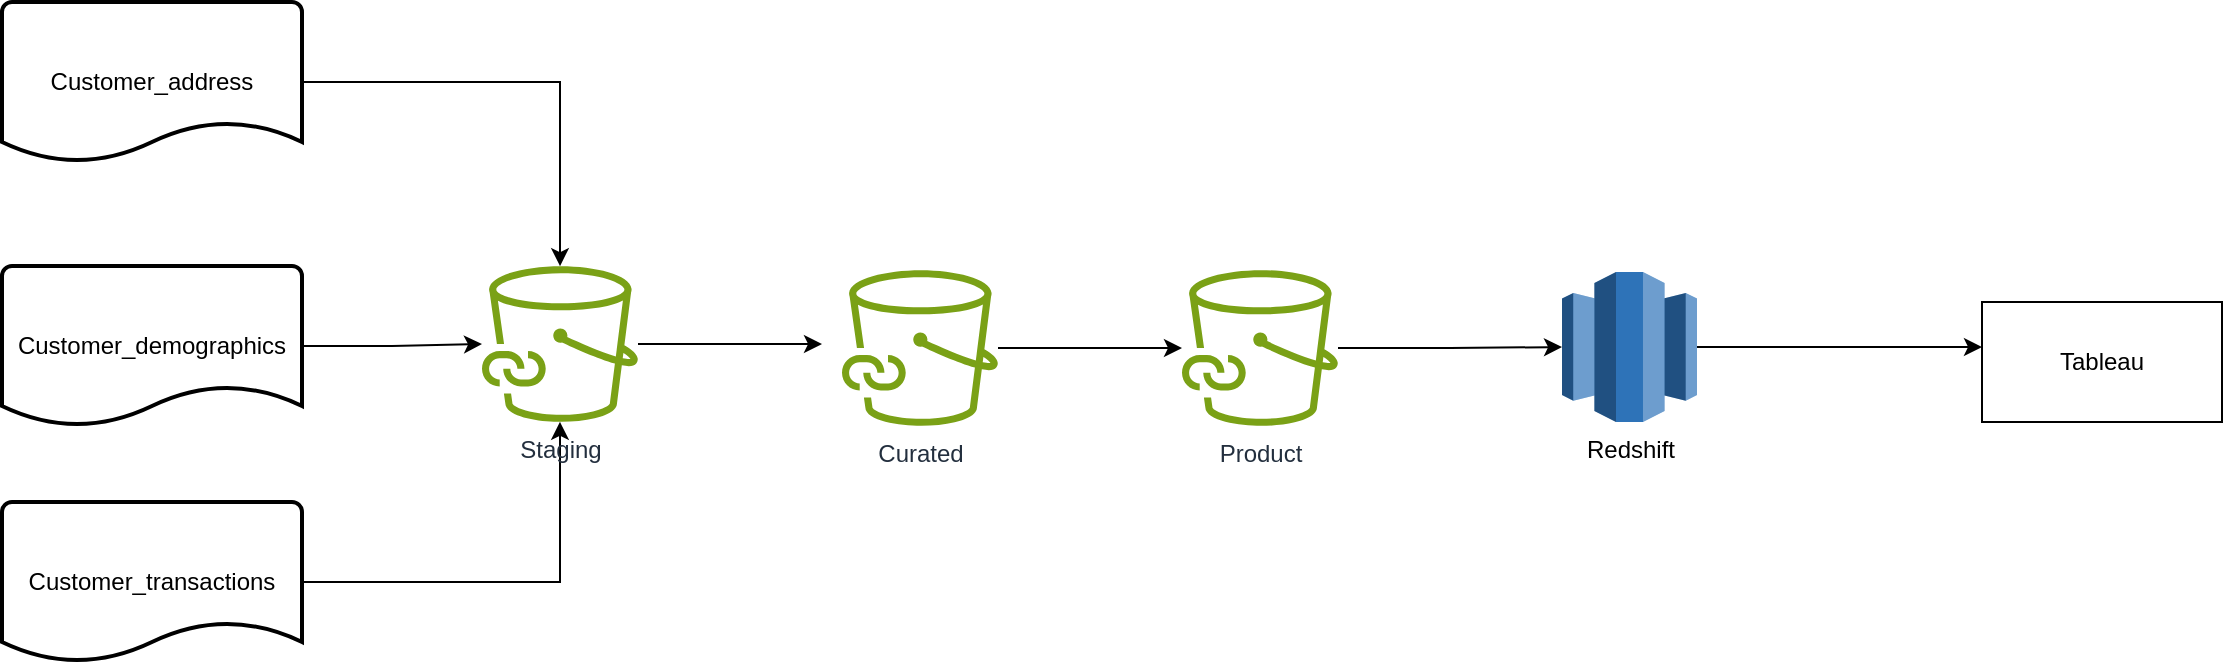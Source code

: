 <mxfile version="23.0.2" type="github">
  <diagram name="Page-1" id="6eXjEkBVFiiiuuI0G3oX">
    <mxGraphModel dx="1674" dy="738" grid="1" gridSize="10" guides="1" tooltips="1" connect="1" arrows="1" fold="1" page="1" pageScale="1" pageWidth="827" pageHeight="1169" math="0" shadow="0">
      <root>
        <mxCell id="0" />
        <mxCell id="1" parent="0" />
        <mxCell id="sSqvkbaAbQO5baxWUmqM-6" style="edgeStyle=orthogonalEdgeStyle;rounded=0;orthogonalLoop=1;jettySize=auto;html=1;" edge="1" parent="1" source="sSqvkbaAbQO5baxWUmqM-2" target="sSqvkbaAbQO5baxWUmqM-5">
          <mxGeometry relative="1" as="geometry" />
        </mxCell>
        <mxCell id="sSqvkbaAbQO5baxWUmqM-2" value="Customer_address" style="strokeWidth=2;html=1;shape=mxgraph.flowchart.document2;whiteSpace=wrap;size=0.25;" vertex="1" parent="1">
          <mxGeometry x="110" y="170" width="150" height="80" as="geometry" />
        </mxCell>
        <mxCell id="sSqvkbaAbQO5baxWUmqM-7" style="edgeStyle=orthogonalEdgeStyle;rounded=0;orthogonalLoop=1;jettySize=auto;html=1;" edge="1" parent="1" source="sSqvkbaAbQO5baxWUmqM-3" target="sSqvkbaAbQO5baxWUmqM-5">
          <mxGeometry relative="1" as="geometry" />
        </mxCell>
        <mxCell id="sSqvkbaAbQO5baxWUmqM-3" value="Customer_demographics" style="strokeWidth=2;html=1;shape=mxgraph.flowchart.document2;whiteSpace=wrap;size=0.25;" vertex="1" parent="1">
          <mxGeometry x="110" y="302" width="150" height="80" as="geometry" />
        </mxCell>
        <mxCell id="sSqvkbaAbQO5baxWUmqM-8" style="edgeStyle=orthogonalEdgeStyle;rounded=0;orthogonalLoop=1;jettySize=auto;html=1;" edge="1" parent="1" source="sSqvkbaAbQO5baxWUmqM-4" target="sSqvkbaAbQO5baxWUmqM-5">
          <mxGeometry relative="1" as="geometry" />
        </mxCell>
        <mxCell id="sSqvkbaAbQO5baxWUmqM-4" value="Customer_transactions" style="strokeWidth=2;html=1;shape=mxgraph.flowchart.document2;whiteSpace=wrap;size=0.25;" vertex="1" parent="1">
          <mxGeometry x="110" y="420" width="150" height="80" as="geometry" />
        </mxCell>
        <mxCell id="sSqvkbaAbQO5baxWUmqM-15" style="edgeStyle=orthogonalEdgeStyle;rounded=0;orthogonalLoop=1;jettySize=auto;html=1;" edge="1" parent="1" source="sSqvkbaAbQO5baxWUmqM-5">
          <mxGeometry relative="1" as="geometry">
            <mxPoint x="520" y="341" as="targetPoint" />
          </mxGeometry>
        </mxCell>
        <mxCell id="sSqvkbaAbQO5baxWUmqM-5" value="Staging" style="sketch=0;outlineConnect=0;fontColor=#232F3E;gradientColor=none;fillColor=#7AA116;strokeColor=none;dashed=0;verticalLabelPosition=bottom;verticalAlign=top;align=center;html=1;fontSize=12;fontStyle=0;aspect=fixed;pointerEvents=1;shape=mxgraph.aws4.file_cache_s3_linked_datasets;" vertex="1" parent="1">
          <mxGeometry x="350" y="302" width="78" height="78" as="geometry" />
        </mxCell>
        <mxCell id="sSqvkbaAbQO5baxWUmqM-16" style="edgeStyle=orthogonalEdgeStyle;rounded=0;orthogonalLoop=1;jettySize=auto;html=1;" edge="1" parent="1" source="sSqvkbaAbQO5baxWUmqM-9" target="sSqvkbaAbQO5baxWUmqM-12">
          <mxGeometry relative="1" as="geometry" />
        </mxCell>
        <mxCell id="sSqvkbaAbQO5baxWUmqM-9" value="Curated" style="sketch=0;outlineConnect=0;fontColor=#232F3E;gradientColor=none;fillColor=#7AA116;strokeColor=none;dashed=0;verticalLabelPosition=bottom;verticalAlign=top;align=center;html=1;fontSize=12;fontStyle=0;aspect=fixed;pointerEvents=1;shape=mxgraph.aws4.file_cache_s3_linked_datasets;" vertex="1" parent="1">
          <mxGeometry x="530" y="304" width="78" height="78" as="geometry" />
        </mxCell>
        <mxCell id="sSqvkbaAbQO5baxWUmqM-18" style="edgeStyle=orthogonalEdgeStyle;rounded=0;orthogonalLoop=1;jettySize=auto;html=1;" edge="1" parent="1" source="sSqvkbaAbQO5baxWUmqM-12" target="sSqvkbaAbQO5baxWUmqM-17">
          <mxGeometry relative="1" as="geometry" />
        </mxCell>
        <mxCell id="sSqvkbaAbQO5baxWUmqM-12" value="Product" style="sketch=0;outlineConnect=0;fontColor=#232F3E;gradientColor=none;fillColor=#7AA116;strokeColor=none;dashed=0;verticalLabelPosition=bottom;verticalAlign=top;align=center;html=1;fontSize=12;fontStyle=0;aspect=fixed;pointerEvents=1;shape=mxgraph.aws4.file_cache_s3_linked_datasets;" vertex="1" parent="1">
          <mxGeometry x="700" y="304" width="78" height="78" as="geometry" />
        </mxCell>
        <mxCell id="sSqvkbaAbQO5baxWUmqM-17" value="Redshift" style="outlineConnect=0;dashed=0;verticalLabelPosition=bottom;verticalAlign=top;align=center;html=1;shape=mxgraph.aws3.redshift;fillColor=#2E73B8;gradientColor=none;" vertex="1" parent="1">
          <mxGeometry x="890" y="305" width="67.5" height="75" as="geometry" />
        </mxCell>
        <mxCell id="sSqvkbaAbQO5baxWUmqM-19" value="Tableau" style="rounded=0;whiteSpace=wrap;html=1;" vertex="1" parent="1">
          <mxGeometry x="1100" y="320" width="120" height="60" as="geometry" />
        </mxCell>
        <mxCell id="sSqvkbaAbQO5baxWUmqM-20" style="edgeStyle=orthogonalEdgeStyle;rounded=0;orthogonalLoop=1;jettySize=auto;html=1;entryX=0;entryY=0.375;entryDx=0;entryDy=0;entryPerimeter=0;" edge="1" parent="1" source="sSqvkbaAbQO5baxWUmqM-17" target="sSqvkbaAbQO5baxWUmqM-19">
          <mxGeometry relative="1" as="geometry" />
        </mxCell>
      </root>
    </mxGraphModel>
  </diagram>
</mxfile>
